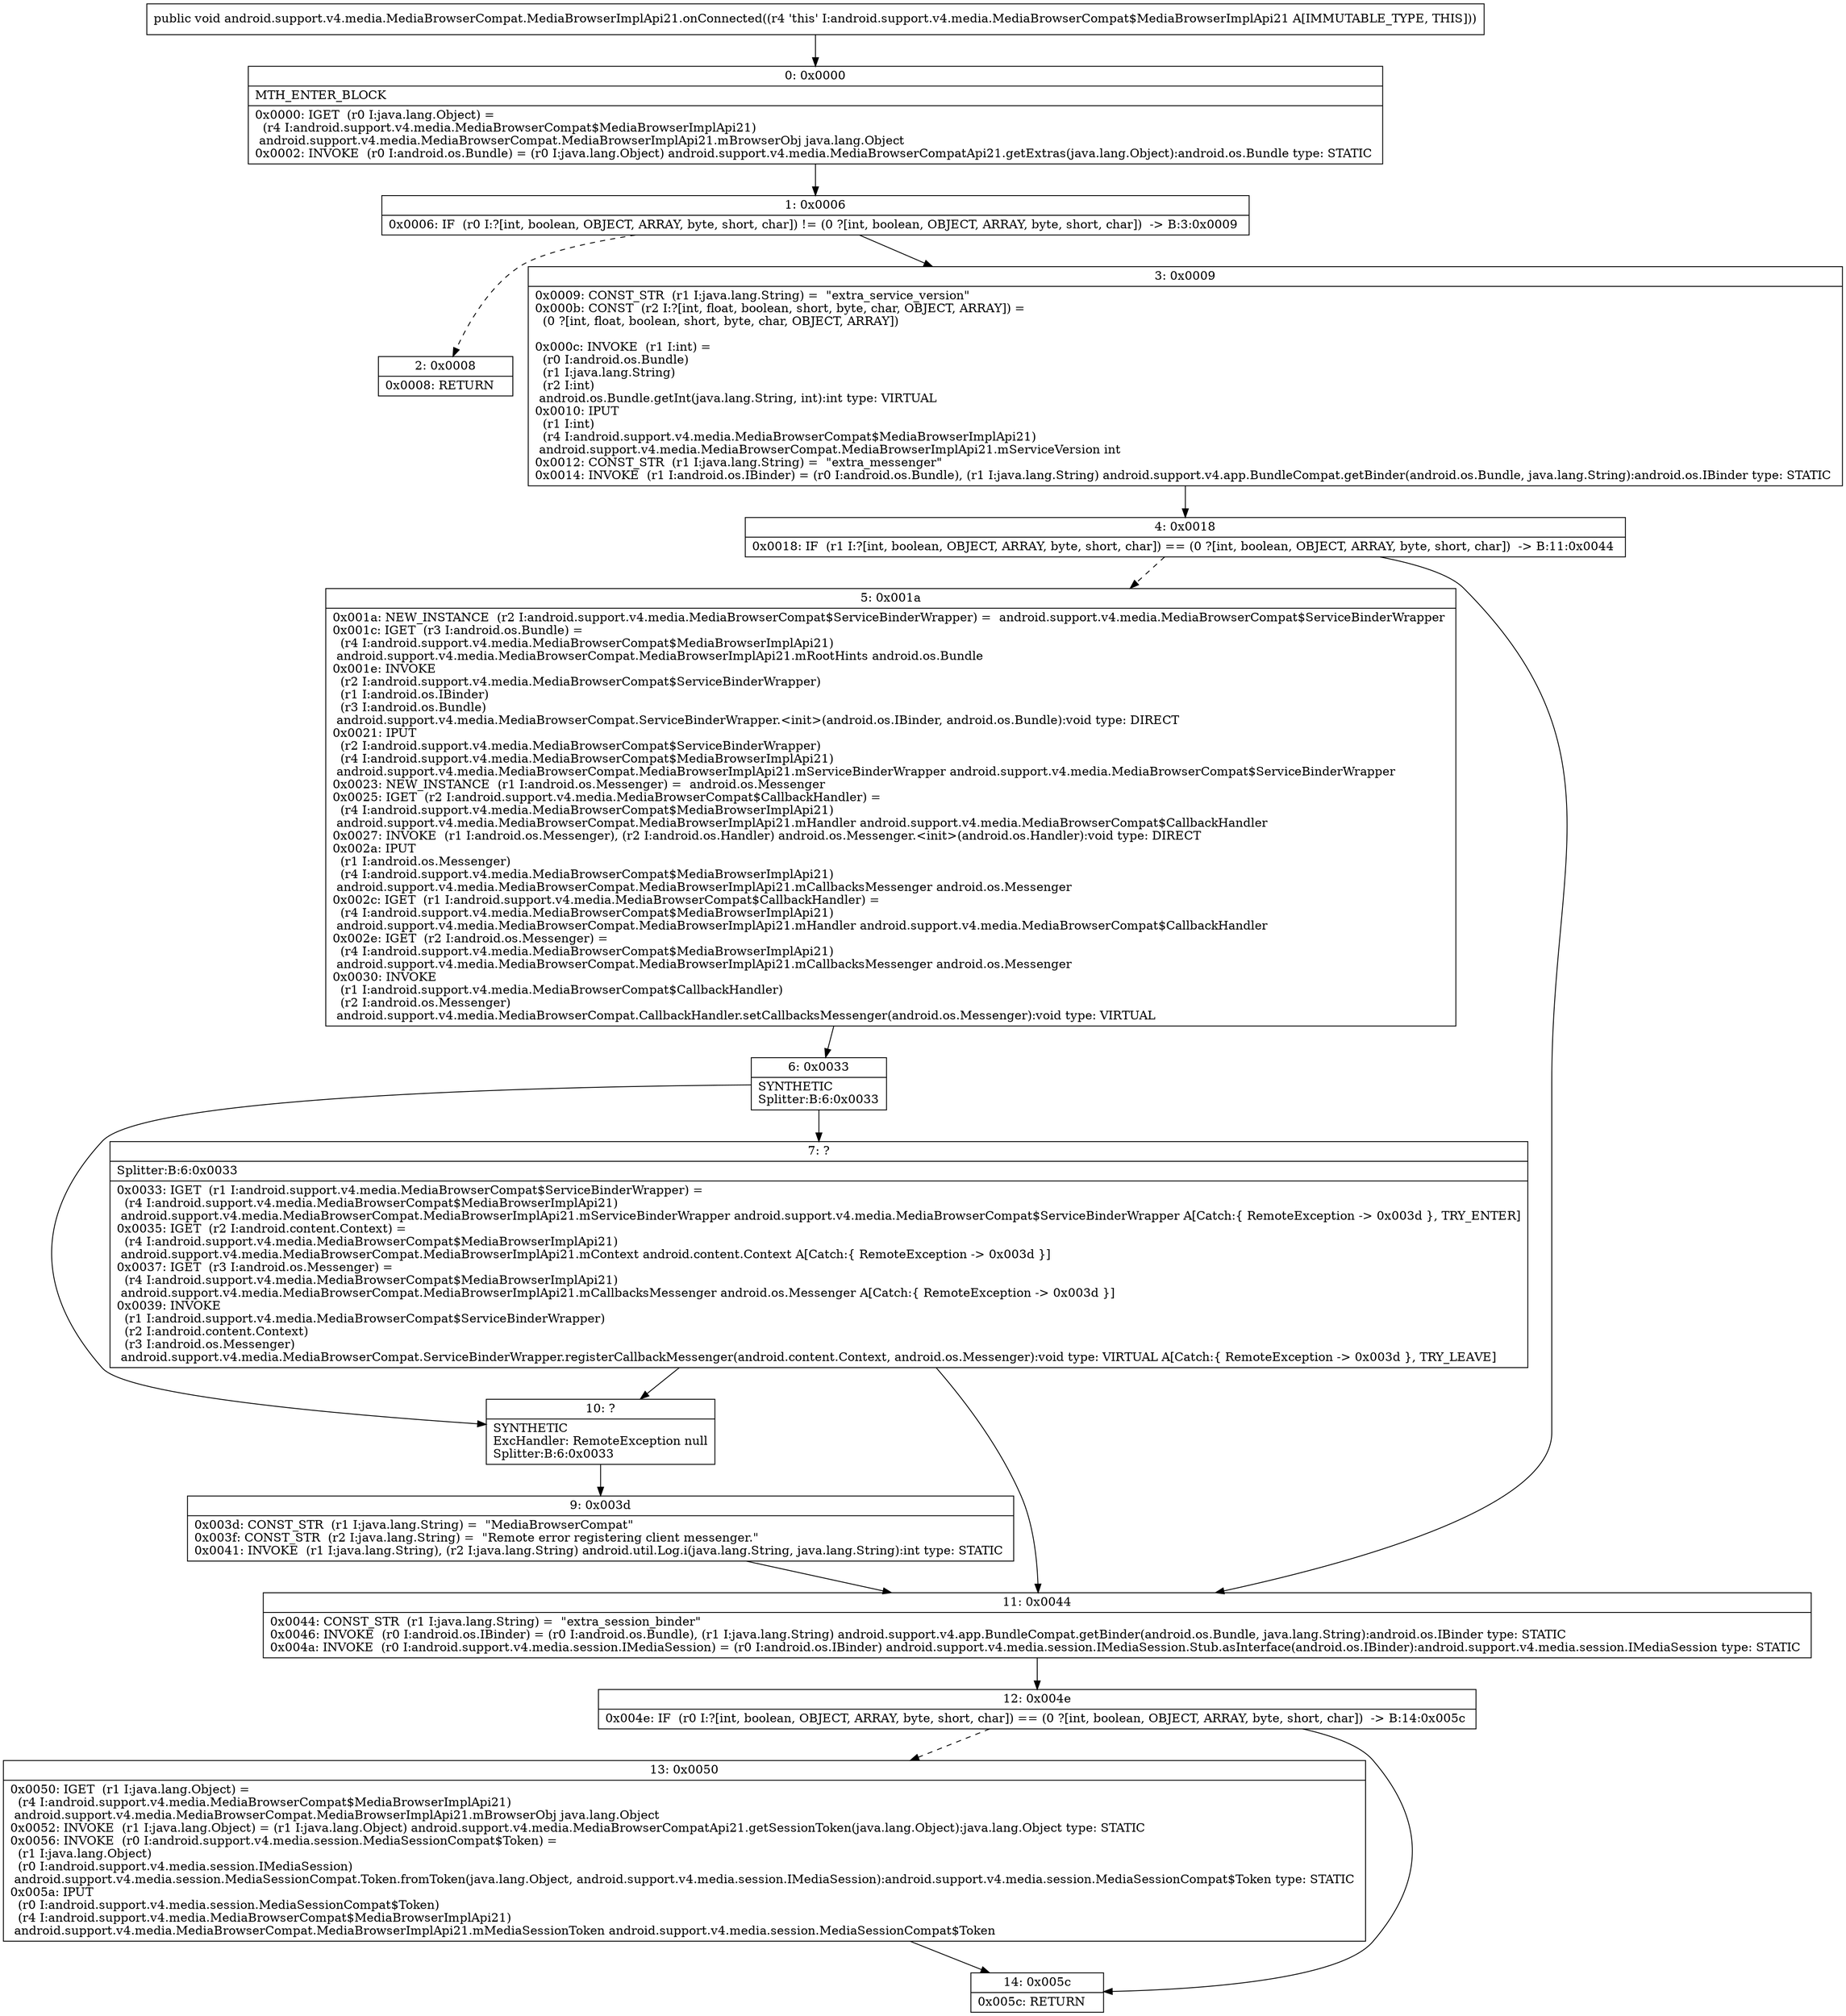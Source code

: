 digraph "CFG forandroid.support.v4.media.MediaBrowserCompat.MediaBrowserImplApi21.onConnected()V" {
Node_0 [shape=record,label="{0\:\ 0x0000|MTH_ENTER_BLOCK\l|0x0000: IGET  (r0 I:java.lang.Object) = \l  (r4 I:android.support.v4.media.MediaBrowserCompat$MediaBrowserImplApi21)\l android.support.v4.media.MediaBrowserCompat.MediaBrowserImplApi21.mBrowserObj java.lang.Object \l0x0002: INVOKE  (r0 I:android.os.Bundle) = (r0 I:java.lang.Object) android.support.v4.media.MediaBrowserCompatApi21.getExtras(java.lang.Object):android.os.Bundle type: STATIC \l}"];
Node_1 [shape=record,label="{1\:\ 0x0006|0x0006: IF  (r0 I:?[int, boolean, OBJECT, ARRAY, byte, short, char]) != (0 ?[int, boolean, OBJECT, ARRAY, byte, short, char])  \-\> B:3:0x0009 \l}"];
Node_2 [shape=record,label="{2\:\ 0x0008|0x0008: RETURN   \l}"];
Node_3 [shape=record,label="{3\:\ 0x0009|0x0009: CONST_STR  (r1 I:java.lang.String) =  \"extra_service_version\" \l0x000b: CONST  (r2 I:?[int, float, boolean, short, byte, char, OBJECT, ARRAY]) = \l  (0 ?[int, float, boolean, short, byte, char, OBJECT, ARRAY])\l \l0x000c: INVOKE  (r1 I:int) = \l  (r0 I:android.os.Bundle)\l  (r1 I:java.lang.String)\l  (r2 I:int)\l android.os.Bundle.getInt(java.lang.String, int):int type: VIRTUAL \l0x0010: IPUT  \l  (r1 I:int)\l  (r4 I:android.support.v4.media.MediaBrowserCompat$MediaBrowserImplApi21)\l android.support.v4.media.MediaBrowserCompat.MediaBrowserImplApi21.mServiceVersion int \l0x0012: CONST_STR  (r1 I:java.lang.String) =  \"extra_messenger\" \l0x0014: INVOKE  (r1 I:android.os.IBinder) = (r0 I:android.os.Bundle), (r1 I:java.lang.String) android.support.v4.app.BundleCompat.getBinder(android.os.Bundle, java.lang.String):android.os.IBinder type: STATIC \l}"];
Node_4 [shape=record,label="{4\:\ 0x0018|0x0018: IF  (r1 I:?[int, boolean, OBJECT, ARRAY, byte, short, char]) == (0 ?[int, boolean, OBJECT, ARRAY, byte, short, char])  \-\> B:11:0x0044 \l}"];
Node_5 [shape=record,label="{5\:\ 0x001a|0x001a: NEW_INSTANCE  (r2 I:android.support.v4.media.MediaBrowserCompat$ServiceBinderWrapper) =  android.support.v4.media.MediaBrowserCompat$ServiceBinderWrapper \l0x001c: IGET  (r3 I:android.os.Bundle) = \l  (r4 I:android.support.v4.media.MediaBrowserCompat$MediaBrowserImplApi21)\l android.support.v4.media.MediaBrowserCompat.MediaBrowserImplApi21.mRootHints android.os.Bundle \l0x001e: INVOKE  \l  (r2 I:android.support.v4.media.MediaBrowserCompat$ServiceBinderWrapper)\l  (r1 I:android.os.IBinder)\l  (r3 I:android.os.Bundle)\l android.support.v4.media.MediaBrowserCompat.ServiceBinderWrapper.\<init\>(android.os.IBinder, android.os.Bundle):void type: DIRECT \l0x0021: IPUT  \l  (r2 I:android.support.v4.media.MediaBrowserCompat$ServiceBinderWrapper)\l  (r4 I:android.support.v4.media.MediaBrowserCompat$MediaBrowserImplApi21)\l android.support.v4.media.MediaBrowserCompat.MediaBrowserImplApi21.mServiceBinderWrapper android.support.v4.media.MediaBrowserCompat$ServiceBinderWrapper \l0x0023: NEW_INSTANCE  (r1 I:android.os.Messenger) =  android.os.Messenger \l0x0025: IGET  (r2 I:android.support.v4.media.MediaBrowserCompat$CallbackHandler) = \l  (r4 I:android.support.v4.media.MediaBrowserCompat$MediaBrowserImplApi21)\l android.support.v4.media.MediaBrowserCompat.MediaBrowserImplApi21.mHandler android.support.v4.media.MediaBrowserCompat$CallbackHandler \l0x0027: INVOKE  (r1 I:android.os.Messenger), (r2 I:android.os.Handler) android.os.Messenger.\<init\>(android.os.Handler):void type: DIRECT \l0x002a: IPUT  \l  (r1 I:android.os.Messenger)\l  (r4 I:android.support.v4.media.MediaBrowserCompat$MediaBrowserImplApi21)\l android.support.v4.media.MediaBrowserCompat.MediaBrowserImplApi21.mCallbacksMessenger android.os.Messenger \l0x002c: IGET  (r1 I:android.support.v4.media.MediaBrowserCompat$CallbackHandler) = \l  (r4 I:android.support.v4.media.MediaBrowserCompat$MediaBrowserImplApi21)\l android.support.v4.media.MediaBrowserCompat.MediaBrowserImplApi21.mHandler android.support.v4.media.MediaBrowserCompat$CallbackHandler \l0x002e: IGET  (r2 I:android.os.Messenger) = \l  (r4 I:android.support.v4.media.MediaBrowserCompat$MediaBrowserImplApi21)\l android.support.v4.media.MediaBrowserCompat.MediaBrowserImplApi21.mCallbacksMessenger android.os.Messenger \l0x0030: INVOKE  \l  (r1 I:android.support.v4.media.MediaBrowserCompat$CallbackHandler)\l  (r2 I:android.os.Messenger)\l android.support.v4.media.MediaBrowserCompat.CallbackHandler.setCallbacksMessenger(android.os.Messenger):void type: VIRTUAL \l}"];
Node_6 [shape=record,label="{6\:\ 0x0033|SYNTHETIC\lSplitter:B:6:0x0033\l}"];
Node_7 [shape=record,label="{7\:\ ?|Splitter:B:6:0x0033\l|0x0033: IGET  (r1 I:android.support.v4.media.MediaBrowserCompat$ServiceBinderWrapper) = \l  (r4 I:android.support.v4.media.MediaBrowserCompat$MediaBrowserImplApi21)\l android.support.v4.media.MediaBrowserCompat.MediaBrowserImplApi21.mServiceBinderWrapper android.support.v4.media.MediaBrowserCompat$ServiceBinderWrapper A[Catch:\{ RemoteException \-\> 0x003d \}, TRY_ENTER]\l0x0035: IGET  (r2 I:android.content.Context) = \l  (r4 I:android.support.v4.media.MediaBrowserCompat$MediaBrowserImplApi21)\l android.support.v4.media.MediaBrowserCompat.MediaBrowserImplApi21.mContext android.content.Context A[Catch:\{ RemoteException \-\> 0x003d \}]\l0x0037: IGET  (r3 I:android.os.Messenger) = \l  (r4 I:android.support.v4.media.MediaBrowserCompat$MediaBrowserImplApi21)\l android.support.v4.media.MediaBrowserCompat.MediaBrowserImplApi21.mCallbacksMessenger android.os.Messenger A[Catch:\{ RemoteException \-\> 0x003d \}]\l0x0039: INVOKE  \l  (r1 I:android.support.v4.media.MediaBrowserCompat$ServiceBinderWrapper)\l  (r2 I:android.content.Context)\l  (r3 I:android.os.Messenger)\l android.support.v4.media.MediaBrowserCompat.ServiceBinderWrapper.registerCallbackMessenger(android.content.Context, android.os.Messenger):void type: VIRTUAL A[Catch:\{ RemoteException \-\> 0x003d \}, TRY_LEAVE]\l}"];
Node_9 [shape=record,label="{9\:\ 0x003d|0x003d: CONST_STR  (r1 I:java.lang.String) =  \"MediaBrowserCompat\" \l0x003f: CONST_STR  (r2 I:java.lang.String) =  \"Remote error registering client messenger.\" \l0x0041: INVOKE  (r1 I:java.lang.String), (r2 I:java.lang.String) android.util.Log.i(java.lang.String, java.lang.String):int type: STATIC \l}"];
Node_10 [shape=record,label="{10\:\ ?|SYNTHETIC\lExcHandler: RemoteException null\lSplitter:B:6:0x0033\l}"];
Node_11 [shape=record,label="{11\:\ 0x0044|0x0044: CONST_STR  (r1 I:java.lang.String) =  \"extra_session_binder\" \l0x0046: INVOKE  (r0 I:android.os.IBinder) = (r0 I:android.os.Bundle), (r1 I:java.lang.String) android.support.v4.app.BundleCompat.getBinder(android.os.Bundle, java.lang.String):android.os.IBinder type: STATIC \l0x004a: INVOKE  (r0 I:android.support.v4.media.session.IMediaSession) = (r0 I:android.os.IBinder) android.support.v4.media.session.IMediaSession.Stub.asInterface(android.os.IBinder):android.support.v4.media.session.IMediaSession type: STATIC \l}"];
Node_12 [shape=record,label="{12\:\ 0x004e|0x004e: IF  (r0 I:?[int, boolean, OBJECT, ARRAY, byte, short, char]) == (0 ?[int, boolean, OBJECT, ARRAY, byte, short, char])  \-\> B:14:0x005c \l}"];
Node_13 [shape=record,label="{13\:\ 0x0050|0x0050: IGET  (r1 I:java.lang.Object) = \l  (r4 I:android.support.v4.media.MediaBrowserCompat$MediaBrowserImplApi21)\l android.support.v4.media.MediaBrowserCompat.MediaBrowserImplApi21.mBrowserObj java.lang.Object \l0x0052: INVOKE  (r1 I:java.lang.Object) = (r1 I:java.lang.Object) android.support.v4.media.MediaBrowserCompatApi21.getSessionToken(java.lang.Object):java.lang.Object type: STATIC \l0x0056: INVOKE  (r0 I:android.support.v4.media.session.MediaSessionCompat$Token) = \l  (r1 I:java.lang.Object)\l  (r0 I:android.support.v4.media.session.IMediaSession)\l android.support.v4.media.session.MediaSessionCompat.Token.fromToken(java.lang.Object, android.support.v4.media.session.IMediaSession):android.support.v4.media.session.MediaSessionCompat$Token type: STATIC \l0x005a: IPUT  \l  (r0 I:android.support.v4.media.session.MediaSessionCompat$Token)\l  (r4 I:android.support.v4.media.MediaBrowserCompat$MediaBrowserImplApi21)\l android.support.v4.media.MediaBrowserCompat.MediaBrowserImplApi21.mMediaSessionToken android.support.v4.media.session.MediaSessionCompat$Token \l}"];
Node_14 [shape=record,label="{14\:\ 0x005c|0x005c: RETURN   \l}"];
MethodNode[shape=record,label="{public void android.support.v4.media.MediaBrowserCompat.MediaBrowserImplApi21.onConnected((r4 'this' I:android.support.v4.media.MediaBrowserCompat$MediaBrowserImplApi21 A[IMMUTABLE_TYPE, THIS])) }"];
MethodNode -> Node_0;
Node_0 -> Node_1;
Node_1 -> Node_2[style=dashed];
Node_1 -> Node_3;
Node_3 -> Node_4;
Node_4 -> Node_5[style=dashed];
Node_4 -> Node_11;
Node_5 -> Node_6;
Node_6 -> Node_7;
Node_6 -> Node_10;
Node_7 -> Node_10;
Node_7 -> Node_11;
Node_9 -> Node_11;
Node_10 -> Node_9;
Node_11 -> Node_12;
Node_12 -> Node_13[style=dashed];
Node_12 -> Node_14;
Node_13 -> Node_14;
}

